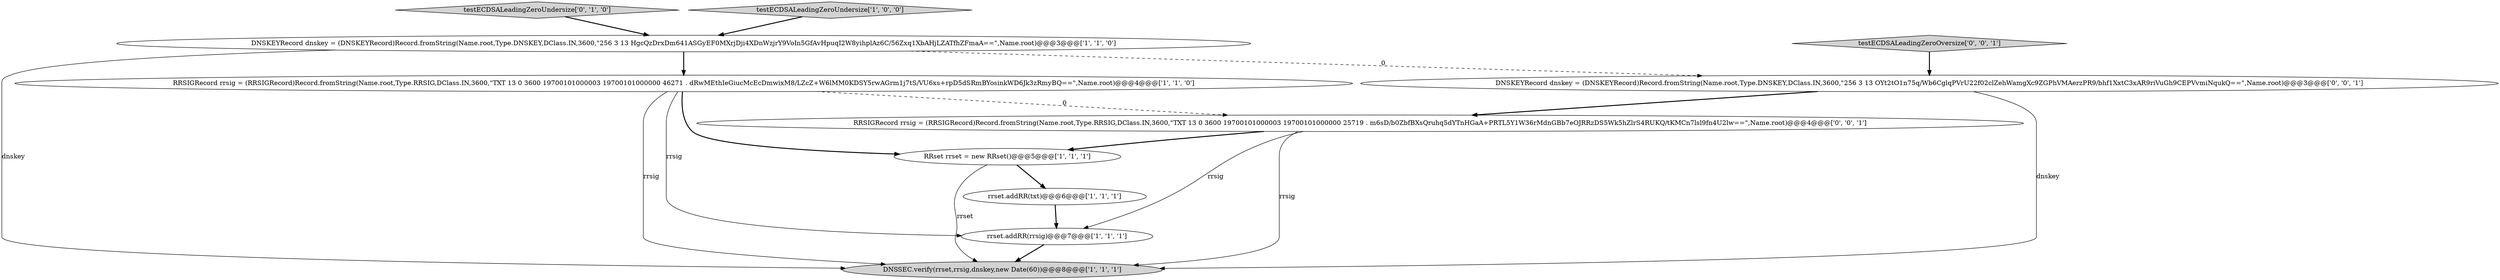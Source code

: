 digraph {
1 [style = filled, label = "rrset.addRR(rrsig)@@@7@@@['1', '1', '1']", fillcolor = white, shape = ellipse image = "AAA0AAABBB1BBB"];
10 [style = filled, label = "DNSKEYRecord dnskey = (DNSKEYRecord)Record.fromString(Name.root,Type.DNSKEY,DClass.IN,3600,\"256 3 13 OYt2tO1n75q/Wb6CglqPVrU22f02clZehWamgXc9ZGPhVMAerzPR9/bhf1XxtC3xAR9riVuGh9CEPVvmiNqukQ==\",Name.root)@@@3@@@['0', '0', '1']", fillcolor = white, shape = ellipse image = "AAA0AAABBB3BBB"];
7 [style = filled, label = "testECDSALeadingZeroUndersize['0', '1', '0']", fillcolor = lightgray, shape = diamond image = "AAA0AAABBB2BBB"];
4 [style = filled, label = "RRSIGRecord rrsig = (RRSIGRecord)Record.fromString(Name.root,Type.RRSIG,DClass.IN,3600,\"TXT 13 0 3600 19700101000003 19700101000000 46271 . dRwMEthIeGiucMcEcDmwixM8/LZcZ+W6lMM0KDSY5rwAGrm1j7tS/VU6xs+rpD5dSRmBYosinkWD6Jk3zRmyBQ==\",Name.root)@@@4@@@['1', '1', '0']", fillcolor = white, shape = ellipse image = "AAA0AAABBB1BBB"];
3 [style = filled, label = "rrset.addRR(txt)@@@6@@@['1', '1', '1']", fillcolor = white, shape = ellipse image = "AAA0AAABBB1BBB"];
6 [style = filled, label = "testECDSALeadingZeroUndersize['1', '0', '0']", fillcolor = lightgray, shape = diamond image = "AAA0AAABBB1BBB"];
0 [style = filled, label = "RRset rrset = new RRset()@@@5@@@['1', '1', '1']", fillcolor = white, shape = ellipse image = "AAA0AAABBB1BBB"];
9 [style = filled, label = "RRSIGRecord rrsig = (RRSIGRecord)Record.fromString(Name.root,Type.RRSIG,DClass.IN,3600,\"TXT 13 0 3600 19700101000003 19700101000000 25719 . m6sD/b0ZbfBXsQruhq5dYTnHGaA+PRTL5Y1W36rMdnGBb7eOJRRzDS5Wk5hZlrS4RUKQ/tKMCn7lsl9fn4U2lw==\",Name.root)@@@4@@@['0', '0', '1']", fillcolor = white, shape = ellipse image = "AAA0AAABBB3BBB"];
8 [style = filled, label = "testECDSALeadingZeroOversize['0', '0', '1']", fillcolor = lightgray, shape = diamond image = "AAA0AAABBB3BBB"];
5 [style = filled, label = "DNSSEC.verify(rrset,rrsig,dnskey,new Date(60))@@@8@@@['1', '1', '1']", fillcolor = lightgray, shape = ellipse image = "AAA0AAABBB1BBB"];
2 [style = filled, label = "DNSKEYRecord dnskey = (DNSKEYRecord)Record.fromString(Name.root,Type.DNSKEY,DClass.IN,3600,\"256 3 13 HgcQzDrxDm641ASGyEF0MXrjDji4XDnWzjrY9VoIn5GfAvHpuqI2W8yihplAz6C/56Zxq1XbAHjLZATfhZFmaA==\",Name.root)@@@3@@@['1', '1', '0']", fillcolor = white, shape = ellipse image = "AAA0AAABBB1BBB"];
1->5 [style = bold, label=""];
0->3 [style = bold, label=""];
9->5 [style = solid, label="rrsig"];
8->10 [style = bold, label=""];
9->1 [style = solid, label="rrsig"];
4->9 [style = dashed, label="0"];
10->9 [style = bold, label=""];
0->5 [style = solid, label="rrset"];
2->5 [style = solid, label="dnskey"];
9->0 [style = bold, label=""];
3->1 [style = bold, label=""];
4->5 [style = solid, label="rrsig"];
2->4 [style = bold, label=""];
7->2 [style = bold, label=""];
10->5 [style = solid, label="dnskey"];
4->1 [style = solid, label="rrsig"];
2->10 [style = dashed, label="0"];
4->0 [style = bold, label=""];
6->2 [style = bold, label=""];
}
